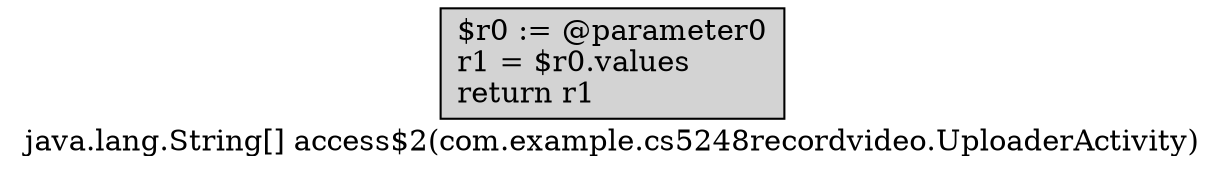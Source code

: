 digraph "java.lang.String[] access$2(com.example.cs5248recordvideo.UploaderActivity)" {
    label="java.lang.String[] access$2(com.example.cs5248recordvideo.UploaderActivity)";
    node [shape=box];
    "0" [style=filled,fillcolor=gray,style=filled,fillcolor=lightgray,label="$r0 := @parameter0\lr1 = $r0.values\lreturn r1\l",];
}

